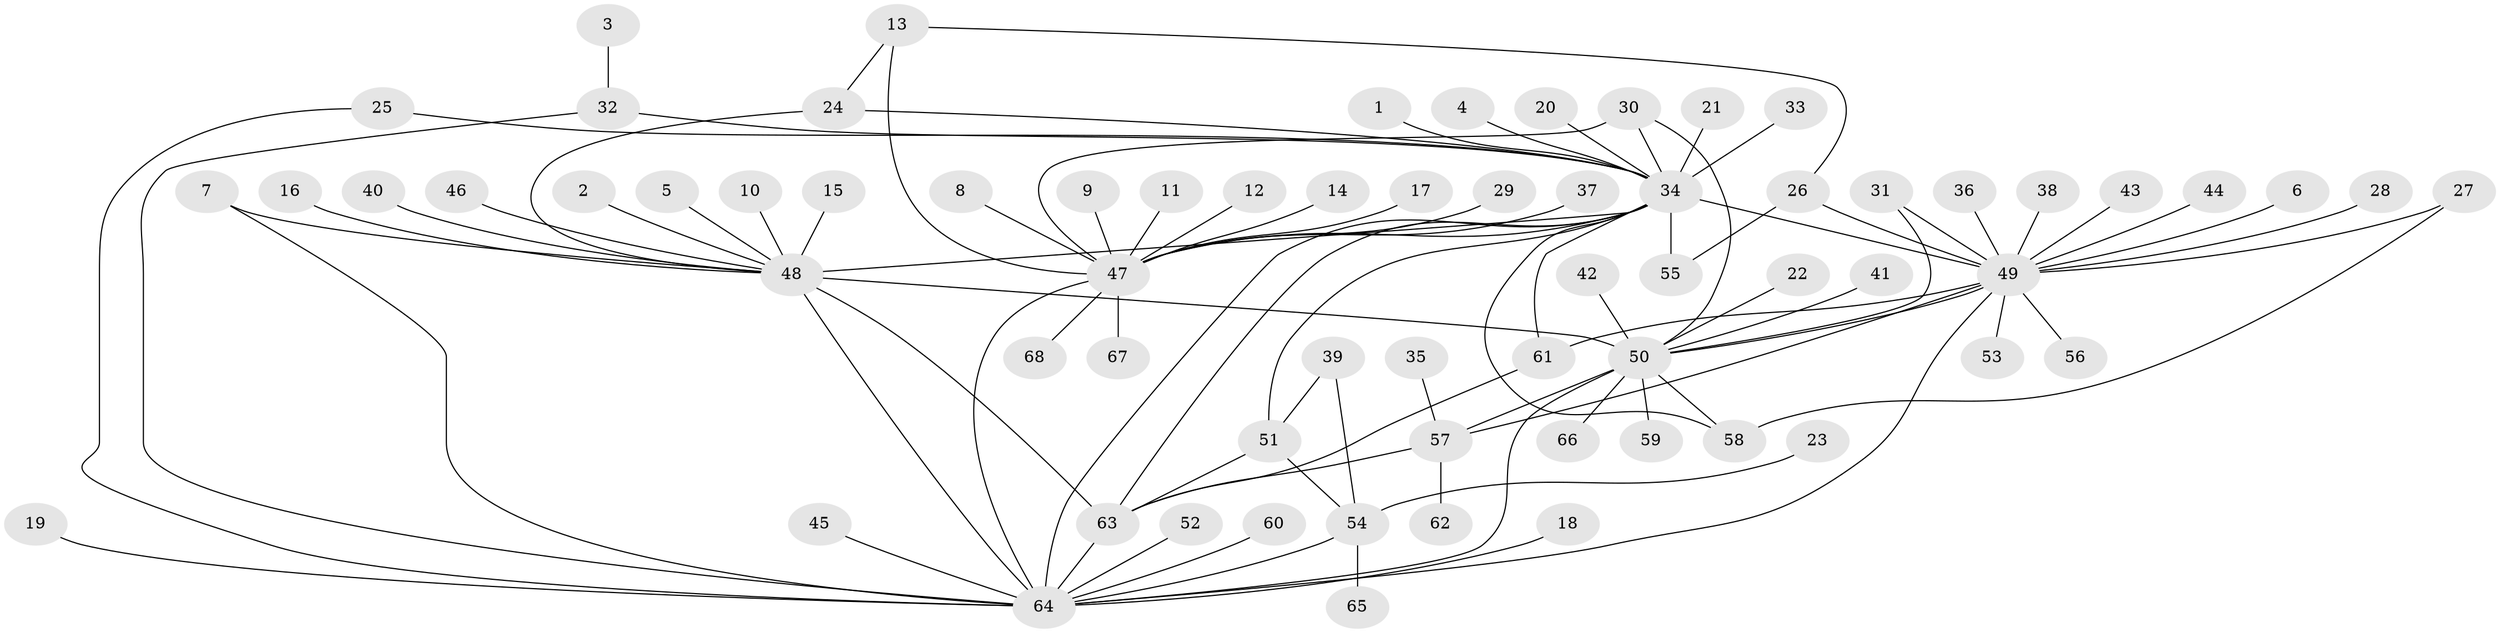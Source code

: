 // original degree distribution, {24: 0.007407407407407408, 6: 0.014814814814814815, 5: 0.037037037037037035, 1: 0.5333333333333333, 8: 0.014814814814814815, 11: 0.007407407407407408, 4: 0.022222222222222223, 12: 0.007407407407407408, 15: 0.007407407407407408, 2: 0.22962962962962963, 14: 0.007407407407407408, 7: 0.02962962962962963, 9: 0.007407407407407408, 3: 0.07407407407407407}
// Generated by graph-tools (version 1.1) at 2025/49/03/09/25 03:49:57]
// undirected, 68 vertices, 93 edges
graph export_dot {
graph [start="1"]
  node [color=gray90,style=filled];
  1;
  2;
  3;
  4;
  5;
  6;
  7;
  8;
  9;
  10;
  11;
  12;
  13;
  14;
  15;
  16;
  17;
  18;
  19;
  20;
  21;
  22;
  23;
  24;
  25;
  26;
  27;
  28;
  29;
  30;
  31;
  32;
  33;
  34;
  35;
  36;
  37;
  38;
  39;
  40;
  41;
  42;
  43;
  44;
  45;
  46;
  47;
  48;
  49;
  50;
  51;
  52;
  53;
  54;
  55;
  56;
  57;
  58;
  59;
  60;
  61;
  62;
  63;
  64;
  65;
  66;
  67;
  68;
  1 -- 34 [weight=1.0];
  2 -- 48 [weight=1.0];
  3 -- 32 [weight=1.0];
  4 -- 34 [weight=1.0];
  5 -- 48 [weight=1.0];
  6 -- 49 [weight=1.0];
  7 -- 48 [weight=1.0];
  7 -- 64 [weight=1.0];
  8 -- 47 [weight=1.0];
  9 -- 47 [weight=1.0];
  10 -- 48 [weight=1.0];
  11 -- 47 [weight=1.0];
  12 -- 47 [weight=1.0];
  13 -- 24 [weight=1.0];
  13 -- 26 [weight=1.0];
  13 -- 47 [weight=1.0];
  14 -- 47 [weight=1.0];
  15 -- 48 [weight=1.0];
  16 -- 48 [weight=1.0];
  17 -- 47 [weight=1.0];
  18 -- 64 [weight=1.0];
  19 -- 64 [weight=1.0];
  20 -- 34 [weight=1.0];
  21 -- 34 [weight=1.0];
  22 -- 50 [weight=1.0];
  23 -- 54 [weight=1.0];
  24 -- 34 [weight=1.0];
  24 -- 48 [weight=1.0];
  25 -- 34 [weight=1.0];
  25 -- 64 [weight=1.0];
  26 -- 49 [weight=1.0];
  26 -- 55 [weight=1.0];
  27 -- 49 [weight=1.0];
  27 -- 58 [weight=1.0];
  28 -- 49 [weight=1.0];
  29 -- 47 [weight=1.0];
  30 -- 34 [weight=1.0];
  30 -- 47 [weight=1.0];
  30 -- 50 [weight=1.0];
  31 -- 49 [weight=1.0];
  31 -- 50 [weight=1.0];
  32 -- 34 [weight=1.0];
  32 -- 64 [weight=1.0];
  33 -- 34 [weight=1.0];
  34 -- 47 [weight=1.0];
  34 -- 48 [weight=2.0];
  34 -- 49 [weight=1.0];
  34 -- 51 [weight=1.0];
  34 -- 55 [weight=1.0];
  34 -- 58 [weight=1.0];
  34 -- 61 [weight=2.0];
  34 -- 63 [weight=1.0];
  34 -- 64 [weight=1.0];
  35 -- 57 [weight=1.0];
  36 -- 49 [weight=1.0];
  37 -- 47 [weight=1.0];
  38 -- 49 [weight=1.0];
  39 -- 51 [weight=1.0];
  39 -- 54 [weight=1.0];
  40 -- 48 [weight=1.0];
  41 -- 50 [weight=1.0];
  42 -- 50 [weight=1.0];
  43 -- 49 [weight=1.0];
  44 -- 49 [weight=1.0];
  45 -- 64 [weight=1.0];
  46 -- 48 [weight=1.0];
  47 -- 64 [weight=1.0];
  47 -- 67 [weight=1.0];
  47 -- 68 [weight=1.0];
  48 -- 50 [weight=2.0];
  48 -- 63 [weight=1.0];
  48 -- 64 [weight=2.0];
  49 -- 50 [weight=1.0];
  49 -- 53 [weight=1.0];
  49 -- 56 [weight=1.0];
  49 -- 57 [weight=1.0];
  49 -- 61 [weight=1.0];
  49 -- 64 [weight=1.0];
  50 -- 57 [weight=1.0];
  50 -- 58 [weight=1.0];
  50 -- 59 [weight=1.0];
  50 -- 64 [weight=2.0];
  50 -- 66 [weight=1.0];
  51 -- 54 [weight=1.0];
  51 -- 63 [weight=1.0];
  52 -- 64 [weight=1.0];
  54 -- 64 [weight=1.0];
  54 -- 65 [weight=1.0];
  57 -- 62 [weight=1.0];
  57 -- 63 [weight=1.0];
  60 -- 64 [weight=1.0];
  61 -- 63 [weight=1.0];
  63 -- 64 [weight=1.0];
}
